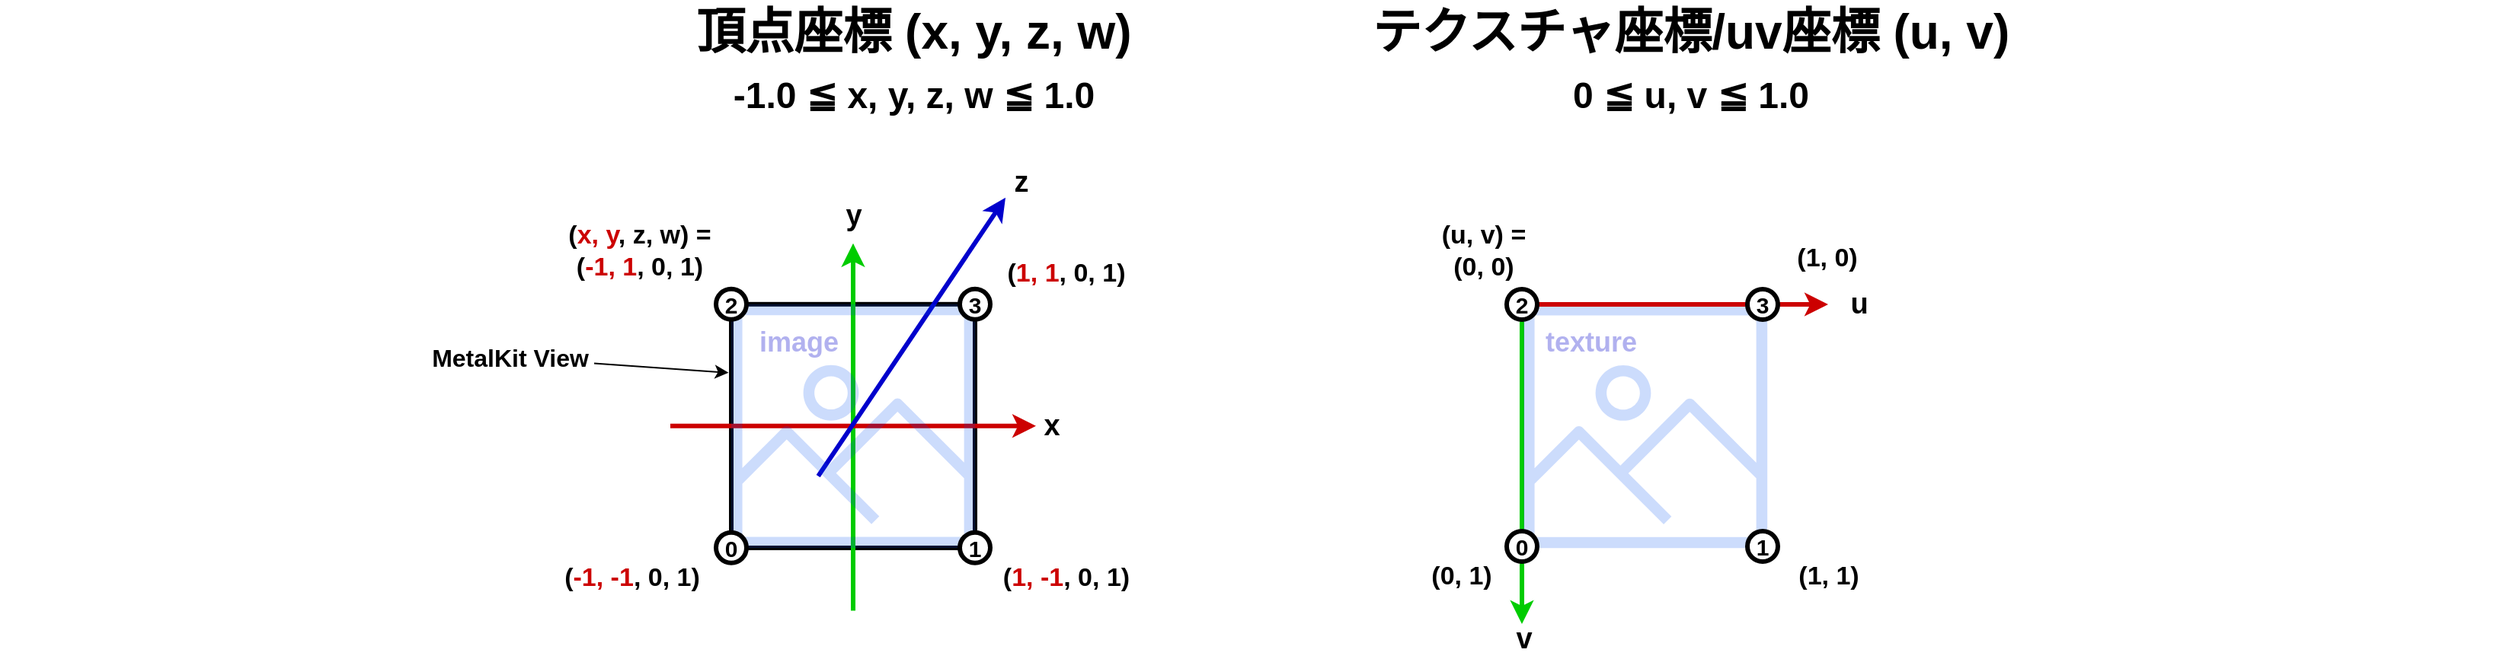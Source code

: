 <mxfile version="21.6.6" type="google">
  <diagram name="ページ1" id="HnClHyY8cUkIvw8qRZSE">
    <mxGraphModel grid="1" page="1" gridSize="10" guides="1" tooltips="1" connect="1" arrows="1" fold="1" pageScale="1" pageWidth="1169" pageHeight="827" math="0" shadow="0">
      <root>
        <mxCell id="0" />
        <mxCell id="1" parent="0" />
        <mxCell id="oyOp2UFojPAAg8c2WS3_-29" value="&lt;b&gt;&lt;font style=&quot;font-size: 17px;&quot;&gt;(0, 1)&lt;/font&gt;&lt;/b&gt;" style="rounded=0;whiteSpace=wrap;html=1;fillColor=none;strokeColor=none;" vertex="1" parent="1">
          <mxGeometry x="920" y="359" width="79" height="40.91" as="geometry" />
        </mxCell>
        <mxCell id="oyOp2UFojPAAg8c2WS3_-1" value="" style="rounded=0;whiteSpace=wrap;html=1;fillColor=none;strokeWidth=3;" vertex="1" parent="1">
          <mxGeometry x="480" y="199.91" width="160" height="160.09" as="geometry" />
        </mxCell>
        <mxCell id="oyOp2UFojPAAg8c2WS3_-2" value="&lt;b&gt;&lt;font style=&quot;font-size: 17px;&quot;&gt;(&lt;font color=&quot;#cc0000&quot;&gt;x, y&lt;/font&gt;, z, w) = &lt;br&gt;(&lt;font color=&quot;#cc0000&quot;&gt;-1, 1&lt;/font&gt;, 0, 1)&lt;/font&gt;&lt;/b&gt;" style="rounded=0;whiteSpace=wrap;html=1;fillColor=none;strokeColor=none;" vertex="1" parent="1">
          <mxGeometry x="360" y="140" width="120" height="49.91" as="geometry" />
        </mxCell>
        <mxCell id="oyOp2UFojPAAg8c2WS3_-3" value="" style="rounded=0;whiteSpace=wrap;html=1;strokeColor=none;fillColor=none;" vertex="1" parent="1">
          <mxGeometry width="40" height="40" as="geometry" />
        </mxCell>
        <mxCell id="oyOp2UFojPAAg8c2WS3_-4" value="" style="rounded=0;whiteSpace=wrap;html=1;strokeColor=none;fillColor=none;" vertex="1" parent="1">
          <mxGeometry x="1600" width="40" height="40" as="geometry" />
        </mxCell>
        <mxCell id="oyOp2UFojPAAg8c2WS3_-5" value="&lt;font size=&quot;1&quot; style=&quot;&quot;&gt;&lt;span style=&quot;font-size: 17px;&quot;&gt;&lt;b style=&quot;&quot;&gt;(&lt;font color=&quot;#cc0000&quot;&gt;1, -1&lt;/font&gt;, 0, 1)&lt;/b&gt;&lt;/span&gt;&lt;/font&gt;" style="rounded=0;whiteSpace=wrap;html=1;fillColor=none;strokeColor=none;" vertex="1" parent="1">
          <mxGeometry x="640" y="359.91" width="120" height="40" as="geometry" />
        </mxCell>
        <mxCell id="oyOp2UFojPAAg8c2WS3_-6" value="&lt;b style=&quot;&quot;&gt;&lt;font style=&quot;&quot;&gt;頂点座標 (x, y, z, w)&lt;br&gt;&lt;font style=&quot;font-size: 24px;&quot;&gt;-1.0 ≦ x, y, z, w ≦ 1.0&lt;/font&gt;&lt;br&gt;&lt;/font&gt;&lt;/b&gt;" style="rounded=0;whiteSpace=wrap;html=1;fillColor=none;strokeColor=none;fontSize=32;" vertex="1" parent="1">
          <mxGeometry x="400" width="400" height="80" as="geometry" />
        </mxCell>
        <mxCell id="oyOp2UFojPAAg8c2WS3_-7" value="&lt;b&gt;&lt;font style=&quot;font-size: 17px;&quot;&gt;(&lt;font color=&quot;#cc0000&quot;&gt;-1, -&lt;/font&gt;&lt;/font&gt;&lt;/b&gt;&lt;b style=&quot;border-color: var(--border-color);&quot;&gt;&lt;font style=&quot;border-color: var(--border-color); font-size: 17px;&quot;&gt;&lt;font color=&quot;#cc0000&quot;&gt;1&lt;/font&gt;, 0, 1&lt;/font&gt;&lt;/b&gt;&lt;b&gt;&lt;font style=&quot;font-size: 17px;&quot;&gt;)&lt;/font&gt;&lt;/b&gt;" style="rounded=0;whiteSpace=wrap;html=1;fillColor=none;strokeColor=none;" vertex="1" parent="1">
          <mxGeometry x="360" y="359.91" width="110" height="40" as="geometry" />
        </mxCell>
        <mxCell id="oyOp2UFojPAAg8c2WS3_-8" value="&lt;b&gt;&lt;font style=&quot;font-size: 17px;&quot;&gt;(&lt;font color=&quot;#cc0000&quot;&gt;1, 1&lt;/font&gt;, 0, 1)&lt;/font&gt;&lt;/b&gt;" style="rounded=0;whiteSpace=wrap;html=1;fillColor=none;strokeColor=none;" vertex="1" parent="1">
          <mxGeometry x="640" y="159.91" width="120" height="40" as="geometry" />
        </mxCell>
        <mxCell id="oyOp2UFojPAAg8c2WS3_-9" value="" style="endArrow=classic;html=1;rounded=0;strokeWidth=3;strokeColor=#00CC00;" edge="1" parent="1">
          <mxGeometry width="50" height="50" relative="1" as="geometry">
            <mxPoint x="560" y="401.289" as="sourcePoint" />
            <mxPoint x="560" y="159.91" as="targetPoint" />
          </mxGeometry>
        </mxCell>
        <mxCell id="oyOp2UFojPAAg8c2WS3_-10" value="&lt;b&gt;&lt;font style=&quot;font-size: 19px;&quot;&gt;y&lt;/font&gt;&lt;/b&gt;" style="edgeLabel;html=1;align=center;verticalAlign=middle;resizable=0;points=[];labelBackgroundColor=none;" vertex="1" connectable="0" parent="oyOp2UFojPAAg8c2WS3_-9">
          <mxGeometry x="-0.275" y="-1" relative="1" as="geometry">
            <mxPoint x="-1" y="-172" as="offset" />
          </mxGeometry>
        </mxCell>
        <mxCell id="oyOp2UFojPAAg8c2WS3_-11" value="" style="endArrow=classic;html=1;rounded=0;strokeWidth=3;strokeColor=#CC0000;" edge="1" parent="1">
          <mxGeometry width="50" height="50" relative="1" as="geometry">
            <mxPoint x="440" y="279.91" as="sourcePoint" />
            <mxPoint x="680" y="279.91" as="targetPoint" />
          </mxGeometry>
        </mxCell>
        <mxCell id="oyOp2UFojPAAg8c2WS3_-12" value="&lt;b&gt;&lt;font style=&quot;font-size: 19px;&quot;&gt;x&lt;/font&gt;&lt;/b&gt;" style="edgeLabel;html=1;align=center;verticalAlign=middle;resizable=0;points=[];labelBackgroundColor=none;" vertex="1" connectable="0" parent="oyOp2UFojPAAg8c2WS3_-11">
          <mxGeometry x="-0.275" y="-1" relative="1" as="geometry">
            <mxPoint x="163" y="-1" as="offset" />
          </mxGeometry>
        </mxCell>
        <mxCell id="oyOp2UFojPAAg8c2WS3_-13" value="" style="endArrow=classic;html=1;rounded=0;strokeWidth=3;strokeColor=#0000CC;exitX=1;exitY=0;exitDx=0;exitDy=0;" edge="1" parent="1">
          <mxGeometry width="50" height="50" relative="1" as="geometry">
            <mxPoint x="537.071" y="312.839" as="sourcePoint" />
            <mxPoint x="660" y="129.91" as="targetPoint" />
          </mxGeometry>
        </mxCell>
        <mxCell id="oyOp2UFojPAAg8c2WS3_-14" value="&lt;b&gt;&lt;font style=&quot;font-size: 19px;&quot;&gt;z&lt;/font&gt;&lt;/b&gt;" style="edgeLabel;html=1;align=center;verticalAlign=middle;resizable=0;points=[];labelBackgroundColor=none;" vertex="1" connectable="0" parent="oyOp2UFojPAAg8c2WS3_-13">
          <mxGeometry x="-0.275" y="-1" relative="1" as="geometry">
            <mxPoint x="87" y="-127" as="offset" />
          </mxGeometry>
        </mxCell>
        <mxCell id="oyOp2UFojPAAg8c2WS3_-15" value="image" style="rounded=0;whiteSpace=wrap;html=1;fillColor=none;strokeColor=none;fontColor=#0000CC;textOpacity=30;fontSize=18;fontStyle=1" vertex="1" parent="1">
          <mxGeometry x="488.54" y="209.91" width="71.46" height="30" as="geometry" />
        </mxCell>
        <mxCell id="oyOp2UFojPAAg8c2WS3_-16" style="rounded=0;orthogonalLoop=1;jettySize=auto;html=1;entryX=-0.011;entryY=0.281;entryDx=0;entryDy=0;entryPerimeter=0;" edge="1" parent="1" source="oyOp2UFojPAAg8c2WS3_-17" target="oyOp2UFojPAAg8c2WS3_-1">
          <mxGeometry relative="1" as="geometry">
            <mxPoint x="572" y="583.828" as="targetPoint" />
          </mxGeometry>
        </mxCell>
        <mxCell id="oyOp2UFojPAAg8c2WS3_-17" value="MetalKit View" style="rounded=1;whiteSpace=wrap;html=1;fontStyle=1;fontSize=16;fontColor=#000000;strokeColor=none;fillColor=none;" vertex="1" parent="1">
          <mxGeometry x="280" y="220" width="110" height="30" as="geometry" />
        </mxCell>
        <mxCell id="oyOp2UFojPAAg8c2WS3_-18" value="" style="sketch=0;outlineConnect=0;fillColor=#0050ef;strokeColor=#001DBC;dashed=0;verticalLabelPosition=bottom;verticalAlign=top;align=center;html=1;fontSize=12;fontStyle=0;aspect=fixed;pointerEvents=1;shape=mxgraph.aws4.container_registry_image;fontColor=#ffffff;opacity=20;" vertex="1" parent="1">
          <mxGeometry x="480" y="199.91" width="160.09" height="160.09" as="geometry" />
        </mxCell>
        <mxCell id="oyOp2UFojPAAg8c2WS3_-19" value="" style="endArrow=classic;html=1;rounded=0;strokeWidth=3;strokeColor=#00CC00;" edge="1" parent="1">
          <mxGeometry width="50" height="50" relative="1" as="geometry">
            <mxPoint x="999" y="200" as="sourcePoint" />
            <mxPoint x="999" y="410" as="targetPoint" />
          </mxGeometry>
        </mxCell>
        <mxCell id="oyOp2UFojPAAg8c2WS3_-20" value="" style="group" vertex="1" connectable="0" parent="1">
          <mxGeometry x="1000" y="200" width="160.09" height="170.0" as="geometry" />
        </mxCell>
        <mxCell id="oyOp2UFojPAAg8c2WS3_-21" value="" style="sketch=0;outlineConnect=0;fillColor=#0050ef;strokeColor=#001DBC;dashed=0;verticalLabelPosition=bottom;verticalAlign=top;align=center;html=1;fontSize=12;fontStyle=0;aspect=fixed;pointerEvents=1;shape=mxgraph.aws4.container_registry_image;fontColor=#ffffff;opacity=20;" vertex="1" parent="oyOp2UFojPAAg8c2WS3_-20">
          <mxGeometry width="160.09" height="160.09" as="geometry" />
        </mxCell>
        <mxCell id="oyOp2UFojPAAg8c2WS3_-22" value="texture" style="rounded=0;whiteSpace=wrap;html=1;fillColor=none;strokeColor=none;fontColor=#0000CC;textOpacity=30;fontSize=18;fontStyle=1" vertex="1" parent="oyOp2UFojPAAg8c2WS3_-20">
          <mxGeometry x="8.54" y="10" width="71.46" height="30" as="geometry" />
        </mxCell>
        <mxCell id="oyOp2UFojPAAg8c2WS3_-23" value="0" style="ellipse;whiteSpace=wrap;html=1;aspect=fixed;fillColor=default;fontSize=15;strokeWidth=3;fontStyle=1;" vertex="1" parent="oyOp2UFojPAAg8c2WS3_-20">
          <mxGeometry x="-11" y="149.0" width="20" height="20" as="geometry" />
        </mxCell>
        <mxCell id="oyOp2UFojPAAg8c2WS3_-24" value="" style="endArrow=classic;html=1;rounded=0;strokeWidth=3;strokeColor=#CC0000;" edge="1" parent="1">
          <mxGeometry width="50" height="50" relative="1" as="geometry">
            <mxPoint x="1000" y="200" as="sourcePoint" />
            <mxPoint x="1200" y="200" as="targetPoint" />
          </mxGeometry>
        </mxCell>
        <mxCell id="oyOp2UFojPAAg8c2WS3_-25" value="&lt;b&gt;&lt;font style=&quot;font-size: 19px;&quot;&gt;u&lt;/font&gt;&lt;/b&gt;" style="edgeLabel;html=1;align=center;verticalAlign=middle;resizable=0;points=[];labelBackgroundColor=none;" vertex="1" connectable="0" parent="oyOp2UFojPAAg8c2WS3_-24">
          <mxGeometry x="-0.275" y="-1" relative="1" as="geometry">
            <mxPoint x="147" y="-1" as="offset" />
          </mxGeometry>
        </mxCell>
        <mxCell id="oyOp2UFojPAAg8c2WS3_-26" value="&lt;b&gt;&lt;font style=&quot;font-size: 17px;&quot;&gt;(u, v) = &lt;br&gt;(0, 0)&lt;/font&gt;&lt;/b&gt;" style="rounded=0;whiteSpace=wrap;html=1;fillColor=none;strokeColor=none;" vertex="1" parent="1">
          <mxGeometry x="939" y="140" width="70" height="49.91" as="geometry" />
        </mxCell>
        <mxCell id="oyOp2UFojPAAg8c2WS3_-27" value="&lt;b&gt;&lt;font style=&quot;font-size: 17px;&quot;&gt;(1, 1)&lt;/font&gt;&lt;/b&gt;" style="rounded=0;whiteSpace=wrap;html=1;fillColor=none;strokeColor=none;" vertex="1" parent="1">
          <mxGeometry x="1161" y="359" width="79" height="40.91" as="geometry" />
        </mxCell>
        <mxCell id="oyOp2UFojPAAg8c2WS3_-28" value="&lt;b&gt;&lt;font style=&quot;font-size: 17px;&quot;&gt;(1, 0)&lt;/font&gt;&lt;/b&gt;" style="rounded=0;whiteSpace=wrap;html=1;fillColor=none;strokeColor=none;" vertex="1" parent="1">
          <mxGeometry x="1160.09" y="149.09" width="79" height="40.91" as="geometry" />
        </mxCell>
        <mxCell id="oyOp2UFojPAAg8c2WS3_-30" value="&lt;b&gt;テクスチャ座標/uv座標 (u, v)&lt;br&gt;&lt;font style=&quot;font-size: 24px;&quot;&gt;0 ≦ u, v ≦ 1.0&lt;/font&gt;&lt;br&gt;&lt;/b&gt;" style="rounded=0;whiteSpace=wrap;html=1;fillColor=none;strokeColor=none;fontSize=32;" vertex="1" parent="1">
          <mxGeometry x="880.05" width="459.95" height="80" as="geometry" />
        </mxCell>
        <mxCell id="oyOp2UFojPAAg8c2WS3_-31" value="2" style="ellipse;whiteSpace=wrap;html=1;aspect=fixed;fillColor=default;strokeWidth=3;fontStyle=1;fontSize=15;" vertex="1" parent="1">
          <mxGeometry x="470" y="189.91" width="20" height="20" as="geometry" />
        </mxCell>
        <mxCell id="oyOp2UFojPAAg8c2WS3_-32" value="3" style="ellipse;whiteSpace=wrap;html=1;aspect=fixed;fillColor=default;fontSize=15;strokeWidth=3;fontStyle=1;" vertex="1" parent="1">
          <mxGeometry x="630" y="189.91" width="20" height="20" as="geometry" />
        </mxCell>
        <mxCell id="oyOp2UFojPAAg8c2WS3_-33" value="0" style="ellipse;whiteSpace=wrap;html=1;aspect=fixed;fillColor=default;fontSize=15;strokeWidth=3;fontStyle=1;" vertex="1" parent="1">
          <mxGeometry x="470" y="349.91" width="20" height="20" as="geometry" />
        </mxCell>
        <mxCell id="oyOp2UFojPAAg8c2WS3_-34" value="1" style="ellipse;whiteSpace=wrap;html=1;aspect=fixed;fillColor=default;fontSize=15;strokeWidth=3;fontStyle=1;" vertex="1" parent="1">
          <mxGeometry x="630" y="349.91" width="20" height="20" as="geometry" />
        </mxCell>
        <mxCell id="oyOp2UFojPAAg8c2WS3_-35" value="" style="endArrow=classic;html=1;rounded=0;strokeWidth=3;strokeColor=default;fontSize=15;fillColor=default;fontStyle=1;" edge="1" parent="1" target="oyOp2UFojPAAg8c2WS3_-37">
          <mxGeometry width="50" height="50" relative="1" as="geometry">
            <mxPoint x="1000" y="200" as="sourcePoint" />
            <mxPoint x="1000" y="400" as="targetPoint" />
          </mxGeometry>
        </mxCell>
        <mxCell id="oyOp2UFojPAAg8c2WS3_-36" value="&lt;b&gt;&lt;font style=&quot;font-size: 19px;&quot;&gt;v&lt;/font&gt;&lt;/b&gt;" style="edgeLabel;html=1;align=center;verticalAlign=middle;resizable=0;points=[];labelBackgroundColor=none;" vertex="1" connectable="0" parent="oyOp2UFojPAAg8c2WS3_-35">
          <mxGeometry x="-0.275" y="-1" relative="1" as="geometry">
            <mxPoint x="-4" y="219" as="offset" />
          </mxGeometry>
        </mxCell>
        <mxCell id="oyOp2UFojPAAg8c2WS3_-37" value="2" style="ellipse;whiteSpace=wrap;html=1;aspect=fixed;fillColor=default;fontSize=15;strokeWidth=3;fontStyle=1;" vertex="1" parent="1">
          <mxGeometry x="989" y="190.0" width="20" height="20" as="geometry" />
        </mxCell>
        <mxCell id="oyOp2UFojPAAg8c2WS3_-38" value="1" style="ellipse;whiteSpace=wrap;html=1;aspect=fixed;fillColor=default;fontSize=15;strokeWidth=3;fontStyle=1;" vertex="1" parent="1">
          <mxGeometry x="1147" y="349.0" width="20" height="20" as="geometry" />
        </mxCell>
        <mxCell id="oyOp2UFojPAAg8c2WS3_-39" value="3" style="ellipse;whiteSpace=wrap;html=1;aspect=fixed;fillColor=default;fontSize=15;strokeWidth=3;fontStyle=1;" vertex="1" parent="1">
          <mxGeometry x="1147" y="190.0" width="20" height="20" as="geometry" />
        </mxCell>
      </root>
    </mxGraphModel>
  </diagram>
</mxfile>
